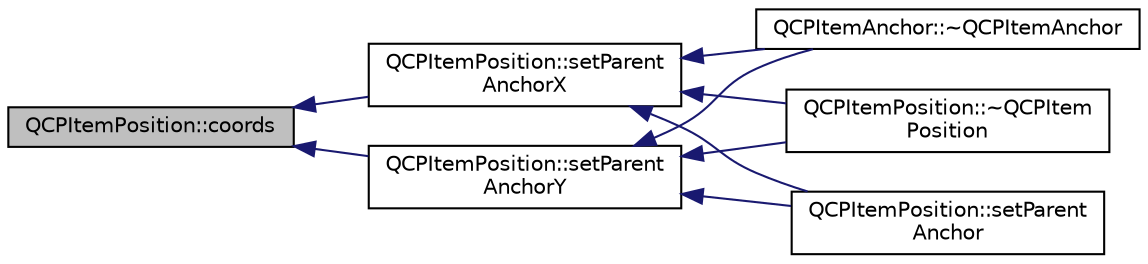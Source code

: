 digraph "QCPItemPosition::coords"
{
  edge [fontname="Helvetica",fontsize="10",labelfontname="Helvetica",labelfontsize="10"];
  node [fontname="Helvetica",fontsize="10",shape=record];
  rankdir="LR";
  Node1 [label="QCPItemPosition::coords",height=0.2,width=0.4,color="black", fillcolor="grey75", style="filled", fontcolor="black"];
  Node1 -> Node2 [dir="back",color="midnightblue",fontsize="10",style="solid",fontname="Helvetica"];
  Node2 [label="QCPItemPosition::setParent\lAnchorX",height=0.2,width=0.4,color="black", fillcolor="white", style="filled",URL="$class_q_c_p_item_position.html#add71461a973927c74e42179480916d9c"];
  Node2 -> Node3 [dir="back",color="midnightblue",fontsize="10",style="solid",fontname="Helvetica"];
  Node3 [label="QCPItemAnchor::~QCPItemAnchor",height=0.2,width=0.4,color="black", fillcolor="white", style="filled",URL="$class_q_c_p_item_anchor.html#a1868559407600688ee4d1a4621e81ceb"];
  Node2 -> Node4 [dir="back",color="midnightblue",fontsize="10",style="solid",fontname="Helvetica"];
  Node4 [label="QCPItemPosition::~QCPItem\lPosition",height=0.2,width=0.4,color="black", fillcolor="white", style="filled",URL="$class_q_c_p_item_position.html#ad8a289016f7a62332f9c865c39ab2047"];
  Node2 -> Node5 [dir="back",color="midnightblue",fontsize="10",style="solid",fontname="Helvetica"];
  Node5 [label="QCPItemPosition::setParent\lAnchor",height=0.2,width=0.4,color="black", fillcolor="white", style="filled",URL="$class_q_c_p_item_position.html#ac094d67a95d2dceafa0d50b9db3a7e51"];
  Node1 -> Node6 [dir="back",color="midnightblue",fontsize="10",style="solid",fontname="Helvetica"];
  Node6 [label="QCPItemPosition::setParent\lAnchorY",height=0.2,width=0.4,color="black", fillcolor="white", style="filled",URL="$class_q_c_p_item_position.html#add5ec1db9d19cec58a3b5c9e0a0c3f9d"];
  Node6 -> Node3 [dir="back",color="midnightblue",fontsize="10",style="solid",fontname="Helvetica"];
  Node6 -> Node4 [dir="back",color="midnightblue",fontsize="10",style="solid",fontname="Helvetica"];
  Node6 -> Node5 [dir="back",color="midnightblue",fontsize="10",style="solid",fontname="Helvetica"];
}
